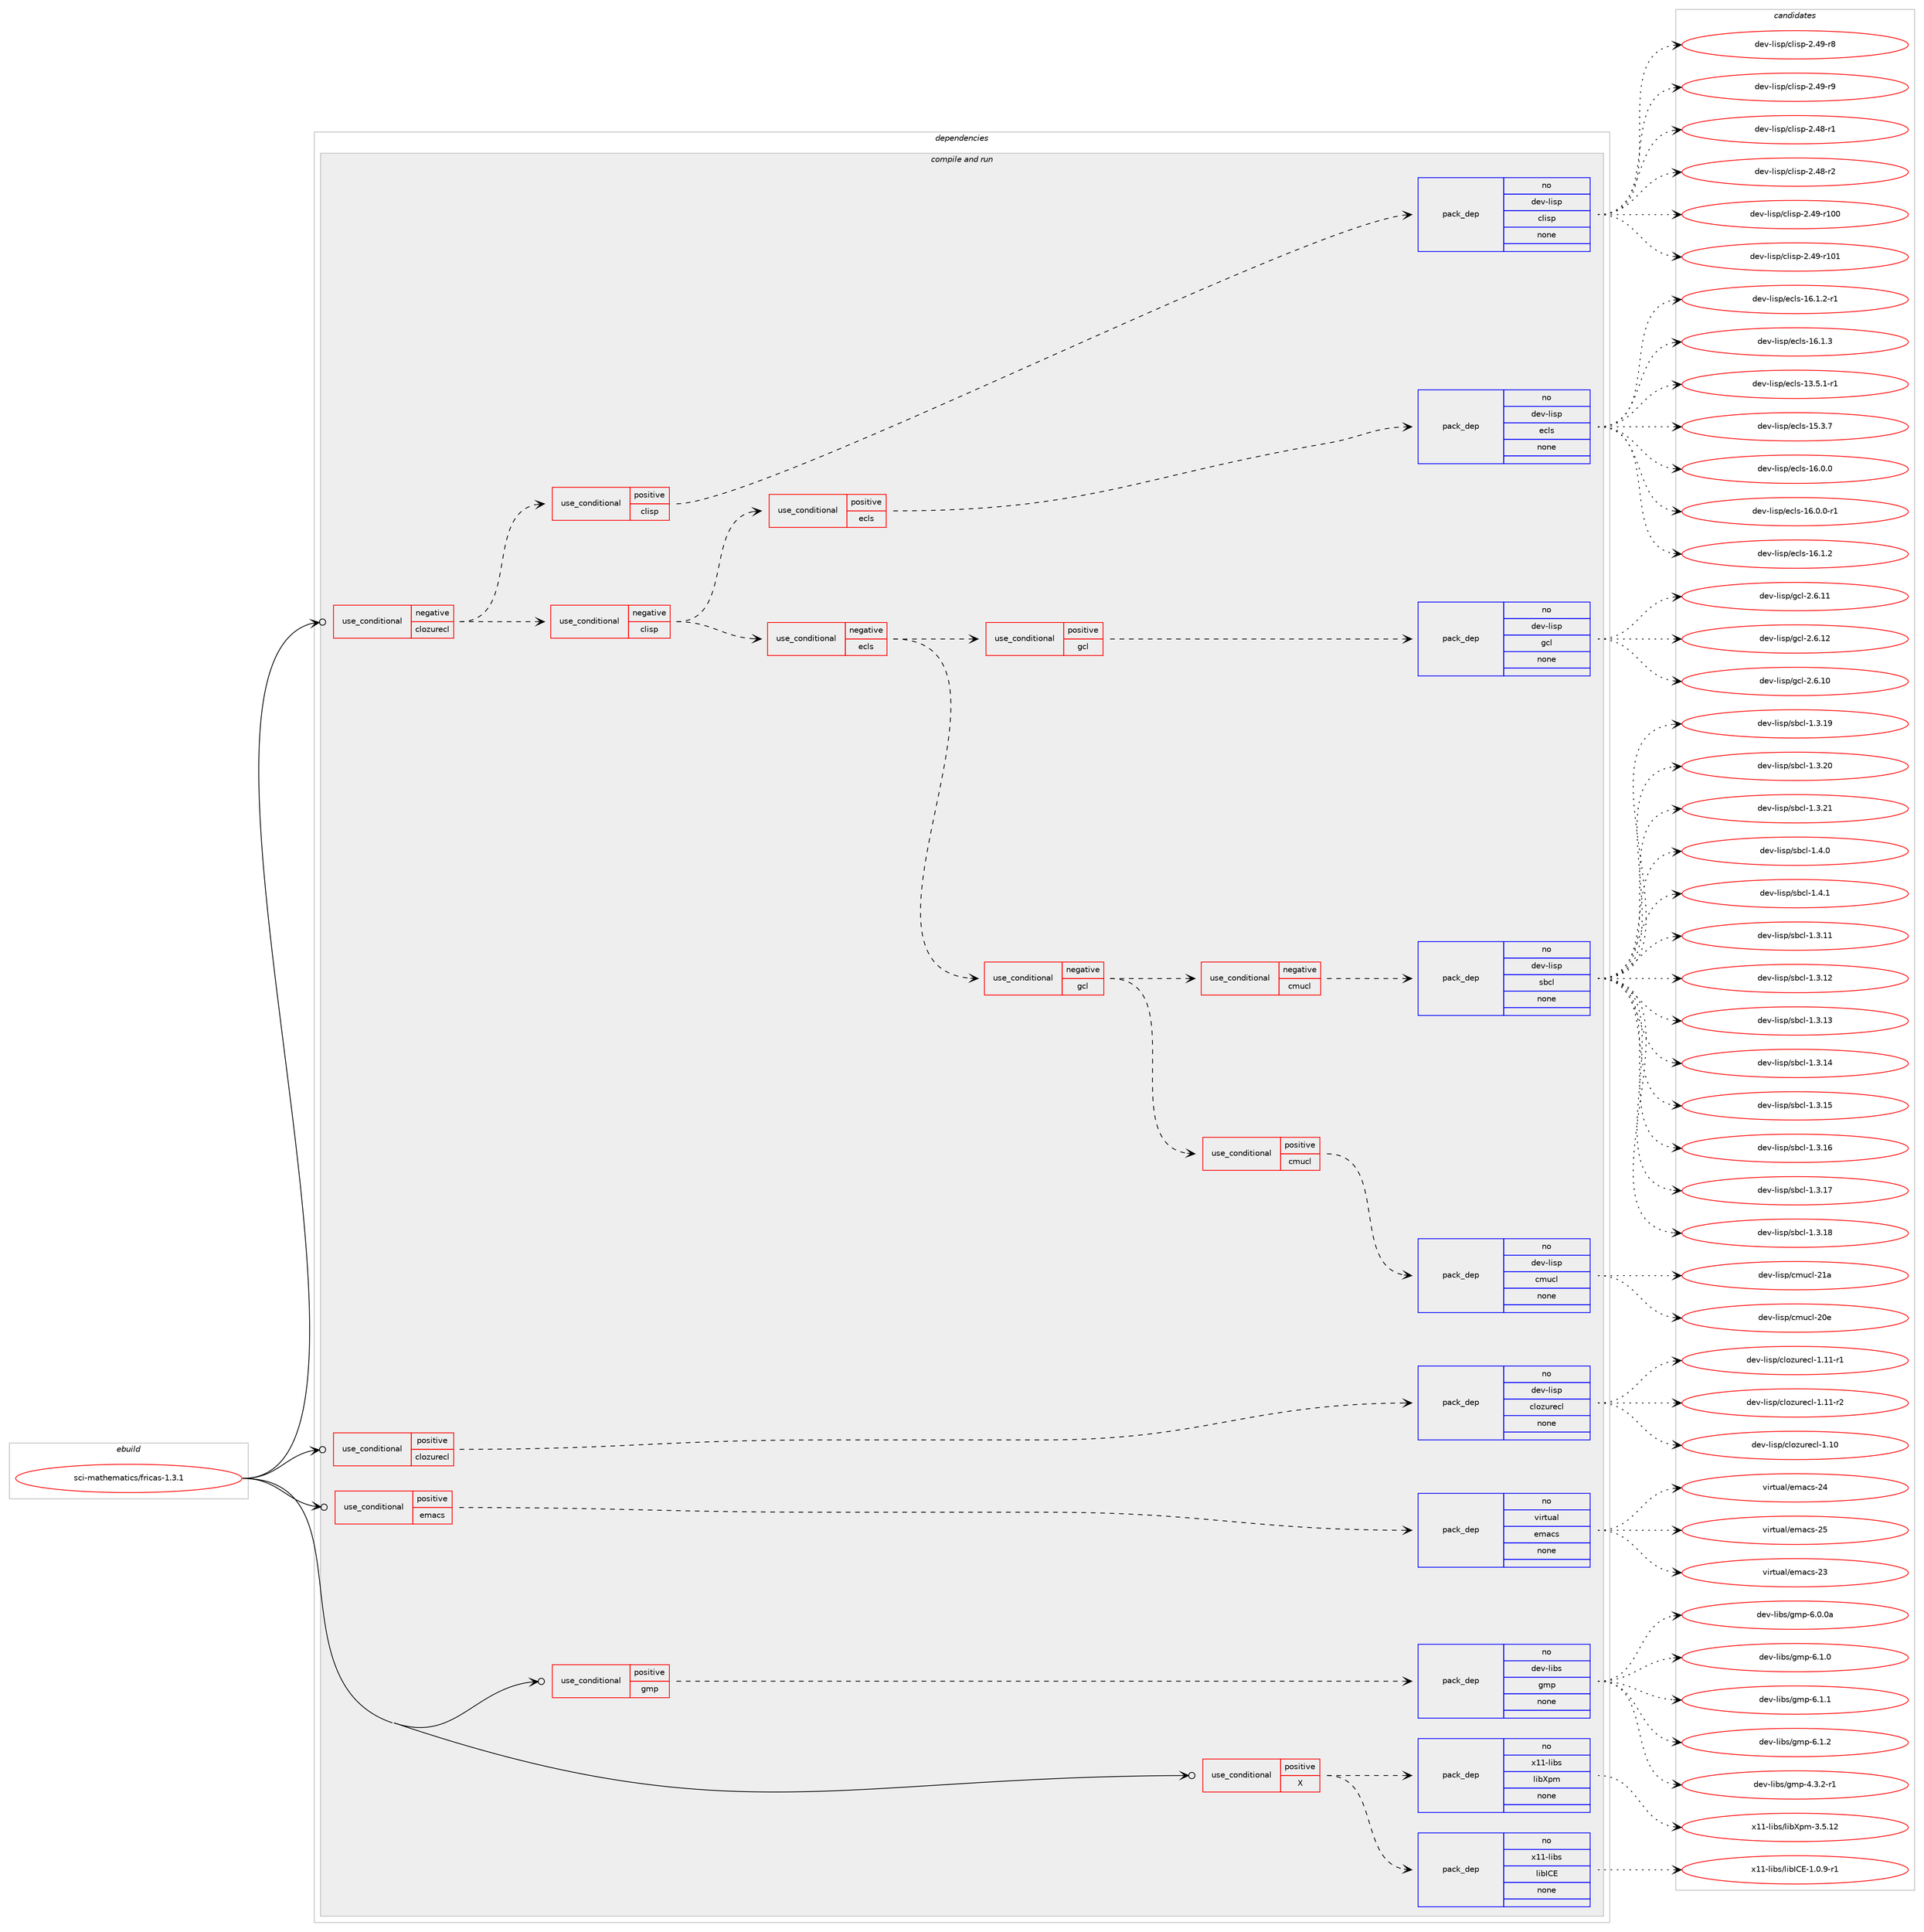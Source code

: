 digraph prolog {

# *************
# Graph options
# *************

newrank=true;
concentrate=true;
compound=true;
graph [rankdir=LR,fontname=Helvetica,fontsize=10,ranksep=1.5];#, ranksep=2.5, nodesep=0.2];
edge  [arrowhead=vee];
node  [fontname=Helvetica,fontsize=10];

# **********
# The ebuild
# **********

subgraph cluster_leftcol {
color=gray;
rank=same;
label=<<i>ebuild</i>>;
id [label="sci-mathematics/fricas-1.3.1", color=red, width=4, href="../sci-mathematics/fricas-1.3.1.svg"];
}

# ****************
# The dependencies
# ****************

subgraph cluster_midcol {
color=gray;
label=<<i>dependencies</i>>;
subgraph cluster_compile {
fillcolor="#eeeeee";
style=filled;
label=<<i>compile</i>>;
}
subgraph cluster_compileandrun {
fillcolor="#eeeeee";
style=filled;
label=<<i>compile and run</i>>;
subgraph cond111336 {
dependency455032 [label=<<TABLE BORDER="0" CELLBORDER="1" CELLSPACING="0" CELLPADDING="4"><TR><TD ROWSPAN="3" CELLPADDING="10">use_conditional</TD></TR><TR><TD>negative</TD></TR><TR><TD>clozurecl</TD></TR></TABLE>>, shape=none, color=red];
subgraph cond111337 {
dependency455033 [label=<<TABLE BORDER="0" CELLBORDER="1" CELLSPACING="0" CELLPADDING="4"><TR><TD ROWSPAN="3" CELLPADDING="10">use_conditional</TD></TR><TR><TD>positive</TD></TR><TR><TD>clisp</TD></TR></TABLE>>, shape=none, color=red];
subgraph pack335740 {
dependency455034 [label=<<TABLE BORDER="0" CELLBORDER="1" CELLSPACING="0" CELLPADDING="4" WIDTH="220"><TR><TD ROWSPAN="6" CELLPADDING="30">pack_dep</TD></TR><TR><TD WIDTH="110">no</TD></TR><TR><TD>dev-lisp</TD></TR><TR><TD>clisp</TD></TR><TR><TD>none</TD></TR><TR><TD></TD></TR></TABLE>>, shape=none, color=blue];
}
dependency455033:e -> dependency455034:w [weight=20,style="dashed",arrowhead="vee"];
}
dependency455032:e -> dependency455033:w [weight=20,style="dashed",arrowhead="vee"];
subgraph cond111338 {
dependency455035 [label=<<TABLE BORDER="0" CELLBORDER="1" CELLSPACING="0" CELLPADDING="4"><TR><TD ROWSPAN="3" CELLPADDING="10">use_conditional</TD></TR><TR><TD>negative</TD></TR><TR><TD>clisp</TD></TR></TABLE>>, shape=none, color=red];
subgraph cond111339 {
dependency455036 [label=<<TABLE BORDER="0" CELLBORDER="1" CELLSPACING="0" CELLPADDING="4"><TR><TD ROWSPAN="3" CELLPADDING="10">use_conditional</TD></TR><TR><TD>positive</TD></TR><TR><TD>ecls</TD></TR></TABLE>>, shape=none, color=red];
subgraph pack335741 {
dependency455037 [label=<<TABLE BORDER="0" CELLBORDER="1" CELLSPACING="0" CELLPADDING="4" WIDTH="220"><TR><TD ROWSPAN="6" CELLPADDING="30">pack_dep</TD></TR><TR><TD WIDTH="110">no</TD></TR><TR><TD>dev-lisp</TD></TR><TR><TD>ecls</TD></TR><TR><TD>none</TD></TR><TR><TD></TD></TR></TABLE>>, shape=none, color=blue];
}
dependency455036:e -> dependency455037:w [weight=20,style="dashed",arrowhead="vee"];
}
dependency455035:e -> dependency455036:w [weight=20,style="dashed",arrowhead="vee"];
subgraph cond111340 {
dependency455038 [label=<<TABLE BORDER="0" CELLBORDER="1" CELLSPACING="0" CELLPADDING="4"><TR><TD ROWSPAN="3" CELLPADDING="10">use_conditional</TD></TR><TR><TD>negative</TD></TR><TR><TD>ecls</TD></TR></TABLE>>, shape=none, color=red];
subgraph cond111341 {
dependency455039 [label=<<TABLE BORDER="0" CELLBORDER="1" CELLSPACING="0" CELLPADDING="4"><TR><TD ROWSPAN="3" CELLPADDING="10">use_conditional</TD></TR><TR><TD>positive</TD></TR><TR><TD>gcl</TD></TR></TABLE>>, shape=none, color=red];
subgraph pack335742 {
dependency455040 [label=<<TABLE BORDER="0" CELLBORDER="1" CELLSPACING="0" CELLPADDING="4" WIDTH="220"><TR><TD ROWSPAN="6" CELLPADDING="30">pack_dep</TD></TR><TR><TD WIDTH="110">no</TD></TR><TR><TD>dev-lisp</TD></TR><TR><TD>gcl</TD></TR><TR><TD>none</TD></TR><TR><TD></TD></TR></TABLE>>, shape=none, color=blue];
}
dependency455039:e -> dependency455040:w [weight=20,style="dashed",arrowhead="vee"];
}
dependency455038:e -> dependency455039:w [weight=20,style="dashed",arrowhead="vee"];
subgraph cond111342 {
dependency455041 [label=<<TABLE BORDER="0" CELLBORDER="1" CELLSPACING="0" CELLPADDING="4"><TR><TD ROWSPAN="3" CELLPADDING="10">use_conditional</TD></TR><TR><TD>negative</TD></TR><TR><TD>gcl</TD></TR></TABLE>>, shape=none, color=red];
subgraph cond111343 {
dependency455042 [label=<<TABLE BORDER="0" CELLBORDER="1" CELLSPACING="0" CELLPADDING="4"><TR><TD ROWSPAN="3" CELLPADDING="10">use_conditional</TD></TR><TR><TD>positive</TD></TR><TR><TD>cmucl</TD></TR></TABLE>>, shape=none, color=red];
subgraph pack335743 {
dependency455043 [label=<<TABLE BORDER="0" CELLBORDER="1" CELLSPACING="0" CELLPADDING="4" WIDTH="220"><TR><TD ROWSPAN="6" CELLPADDING="30">pack_dep</TD></TR><TR><TD WIDTH="110">no</TD></TR><TR><TD>dev-lisp</TD></TR><TR><TD>cmucl</TD></TR><TR><TD>none</TD></TR><TR><TD></TD></TR></TABLE>>, shape=none, color=blue];
}
dependency455042:e -> dependency455043:w [weight=20,style="dashed",arrowhead="vee"];
}
dependency455041:e -> dependency455042:w [weight=20,style="dashed",arrowhead="vee"];
subgraph cond111344 {
dependency455044 [label=<<TABLE BORDER="0" CELLBORDER="1" CELLSPACING="0" CELLPADDING="4"><TR><TD ROWSPAN="3" CELLPADDING="10">use_conditional</TD></TR><TR><TD>negative</TD></TR><TR><TD>cmucl</TD></TR></TABLE>>, shape=none, color=red];
subgraph pack335744 {
dependency455045 [label=<<TABLE BORDER="0" CELLBORDER="1" CELLSPACING="0" CELLPADDING="4" WIDTH="220"><TR><TD ROWSPAN="6" CELLPADDING="30">pack_dep</TD></TR><TR><TD WIDTH="110">no</TD></TR><TR><TD>dev-lisp</TD></TR><TR><TD>sbcl</TD></TR><TR><TD>none</TD></TR><TR><TD></TD></TR></TABLE>>, shape=none, color=blue];
}
dependency455044:e -> dependency455045:w [weight=20,style="dashed",arrowhead="vee"];
}
dependency455041:e -> dependency455044:w [weight=20,style="dashed",arrowhead="vee"];
}
dependency455038:e -> dependency455041:w [weight=20,style="dashed",arrowhead="vee"];
}
dependency455035:e -> dependency455038:w [weight=20,style="dashed",arrowhead="vee"];
}
dependency455032:e -> dependency455035:w [weight=20,style="dashed",arrowhead="vee"];
}
id:e -> dependency455032:w [weight=20,style="solid",arrowhead="odotvee"];
subgraph cond111345 {
dependency455046 [label=<<TABLE BORDER="0" CELLBORDER="1" CELLSPACING="0" CELLPADDING="4"><TR><TD ROWSPAN="3" CELLPADDING="10">use_conditional</TD></TR><TR><TD>positive</TD></TR><TR><TD>X</TD></TR></TABLE>>, shape=none, color=red];
subgraph pack335745 {
dependency455047 [label=<<TABLE BORDER="0" CELLBORDER="1" CELLSPACING="0" CELLPADDING="4" WIDTH="220"><TR><TD ROWSPAN="6" CELLPADDING="30">pack_dep</TD></TR><TR><TD WIDTH="110">no</TD></TR><TR><TD>x11-libs</TD></TR><TR><TD>libXpm</TD></TR><TR><TD>none</TD></TR><TR><TD></TD></TR></TABLE>>, shape=none, color=blue];
}
dependency455046:e -> dependency455047:w [weight=20,style="dashed",arrowhead="vee"];
subgraph pack335746 {
dependency455048 [label=<<TABLE BORDER="0" CELLBORDER="1" CELLSPACING="0" CELLPADDING="4" WIDTH="220"><TR><TD ROWSPAN="6" CELLPADDING="30">pack_dep</TD></TR><TR><TD WIDTH="110">no</TD></TR><TR><TD>x11-libs</TD></TR><TR><TD>libICE</TD></TR><TR><TD>none</TD></TR><TR><TD></TD></TR></TABLE>>, shape=none, color=blue];
}
dependency455046:e -> dependency455048:w [weight=20,style="dashed",arrowhead="vee"];
}
id:e -> dependency455046:w [weight=20,style="solid",arrowhead="odotvee"];
subgraph cond111346 {
dependency455049 [label=<<TABLE BORDER="0" CELLBORDER="1" CELLSPACING="0" CELLPADDING="4"><TR><TD ROWSPAN="3" CELLPADDING="10">use_conditional</TD></TR><TR><TD>positive</TD></TR><TR><TD>clozurecl</TD></TR></TABLE>>, shape=none, color=red];
subgraph pack335747 {
dependency455050 [label=<<TABLE BORDER="0" CELLBORDER="1" CELLSPACING="0" CELLPADDING="4" WIDTH="220"><TR><TD ROWSPAN="6" CELLPADDING="30">pack_dep</TD></TR><TR><TD WIDTH="110">no</TD></TR><TR><TD>dev-lisp</TD></TR><TR><TD>clozurecl</TD></TR><TR><TD>none</TD></TR><TR><TD></TD></TR></TABLE>>, shape=none, color=blue];
}
dependency455049:e -> dependency455050:w [weight=20,style="dashed",arrowhead="vee"];
}
id:e -> dependency455049:w [weight=20,style="solid",arrowhead="odotvee"];
subgraph cond111347 {
dependency455051 [label=<<TABLE BORDER="0" CELLBORDER="1" CELLSPACING="0" CELLPADDING="4"><TR><TD ROWSPAN="3" CELLPADDING="10">use_conditional</TD></TR><TR><TD>positive</TD></TR><TR><TD>emacs</TD></TR></TABLE>>, shape=none, color=red];
subgraph pack335748 {
dependency455052 [label=<<TABLE BORDER="0" CELLBORDER="1" CELLSPACING="0" CELLPADDING="4" WIDTH="220"><TR><TD ROWSPAN="6" CELLPADDING="30">pack_dep</TD></TR><TR><TD WIDTH="110">no</TD></TR><TR><TD>virtual</TD></TR><TR><TD>emacs</TD></TR><TR><TD>none</TD></TR><TR><TD></TD></TR></TABLE>>, shape=none, color=blue];
}
dependency455051:e -> dependency455052:w [weight=20,style="dashed",arrowhead="vee"];
}
id:e -> dependency455051:w [weight=20,style="solid",arrowhead="odotvee"];
subgraph cond111348 {
dependency455053 [label=<<TABLE BORDER="0" CELLBORDER="1" CELLSPACING="0" CELLPADDING="4"><TR><TD ROWSPAN="3" CELLPADDING="10">use_conditional</TD></TR><TR><TD>positive</TD></TR><TR><TD>gmp</TD></TR></TABLE>>, shape=none, color=red];
subgraph pack335749 {
dependency455054 [label=<<TABLE BORDER="0" CELLBORDER="1" CELLSPACING="0" CELLPADDING="4" WIDTH="220"><TR><TD ROWSPAN="6" CELLPADDING="30">pack_dep</TD></TR><TR><TD WIDTH="110">no</TD></TR><TR><TD>dev-libs</TD></TR><TR><TD>gmp</TD></TR><TR><TD>none</TD></TR><TR><TD></TD></TR></TABLE>>, shape=none, color=blue];
}
dependency455053:e -> dependency455054:w [weight=20,style="dashed",arrowhead="vee"];
}
id:e -> dependency455053:w [weight=20,style="solid",arrowhead="odotvee"];
}
subgraph cluster_run {
fillcolor="#eeeeee";
style=filled;
label=<<i>run</i>>;
}
}

# **************
# The candidates
# **************

subgraph cluster_choices {
rank=same;
color=gray;
label=<<i>candidates</i>>;

subgraph choice335740 {
color=black;
nodesep=1;
choice10010111845108105115112479910810511511245504652564511449 [label="dev-lisp/clisp-2.48-r1", color=red, width=4,href="../dev-lisp/clisp-2.48-r1.svg"];
choice10010111845108105115112479910810511511245504652564511450 [label="dev-lisp/clisp-2.48-r2", color=red, width=4,href="../dev-lisp/clisp-2.48-r2.svg"];
choice100101118451081051151124799108105115112455046525745114494848 [label="dev-lisp/clisp-2.49-r100", color=red, width=4,href="../dev-lisp/clisp-2.49-r100.svg"];
choice100101118451081051151124799108105115112455046525745114494849 [label="dev-lisp/clisp-2.49-r101", color=red, width=4,href="../dev-lisp/clisp-2.49-r101.svg"];
choice10010111845108105115112479910810511511245504652574511456 [label="dev-lisp/clisp-2.49-r8", color=red, width=4,href="../dev-lisp/clisp-2.49-r8.svg"];
choice10010111845108105115112479910810511511245504652574511457 [label="dev-lisp/clisp-2.49-r9", color=red, width=4,href="../dev-lisp/clisp-2.49-r9.svg"];
dependency455034:e -> choice10010111845108105115112479910810511511245504652564511449:w [style=dotted,weight="100"];
dependency455034:e -> choice10010111845108105115112479910810511511245504652564511450:w [style=dotted,weight="100"];
dependency455034:e -> choice100101118451081051151124799108105115112455046525745114494848:w [style=dotted,weight="100"];
dependency455034:e -> choice100101118451081051151124799108105115112455046525745114494849:w [style=dotted,weight="100"];
dependency455034:e -> choice10010111845108105115112479910810511511245504652574511456:w [style=dotted,weight="100"];
dependency455034:e -> choice10010111845108105115112479910810511511245504652574511457:w [style=dotted,weight="100"];
}
subgraph choice335741 {
color=black;
nodesep=1;
choice100101118451081051151124710199108115454951465346494511449 [label="dev-lisp/ecls-13.5.1-r1", color=red, width=4,href="../dev-lisp/ecls-13.5.1-r1.svg"];
choice10010111845108105115112471019910811545495346514655 [label="dev-lisp/ecls-15.3.7", color=red, width=4,href="../dev-lisp/ecls-15.3.7.svg"];
choice10010111845108105115112471019910811545495446484648 [label="dev-lisp/ecls-16.0.0", color=red, width=4,href="../dev-lisp/ecls-16.0.0.svg"];
choice100101118451081051151124710199108115454954464846484511449 [label="dev-lisp/ecls-16.0.0-r1", color=red, width=4,href="../dev-lisp/ecls-16.0.0-r1.svg"];
choice10010111845108105115112471019910811545495446494650 [label="dev-lisp/ecls-16.1.2", color=red, width=4,href="../dev-lisp/ecls-16.1.2.svg"];
choice100101118451081051151124710199108115454954464946504511449 [label="dev-lisp/ecls-16.1.2-r1", color=red, width=4,href="../dev-lisp/ecls-16.1.2-r1.svg"];
choice10010111845108105115112471019910811545495446494651 [label="dev-lisp/ecls-16.1.3", color=red, width=4,href="../dev-lisp/ecls-16.1.3.svg"];
dependency455037:e -> choice100101118451081051151124710199108115454951465346494511449:w [style=dotted,weight="100"];
dependency455037:e -> choice10010111845108105115112471019910811545495346514655:w [style=dotted,weight="100"];
dependency455037:e -> choice10010111845108105115112471019910811545495446484648:w [style=dotted,weight="100"];
dependency455037:e -> choice100101118451081051151124710199108115454954464846484511449:w [style=dotted,weight="100"];
dependency455037:e -> choice10010111845108105115112471019910811545495446494650:w [style=dotted,weight="100"];
dependency455037:e -> choice100101118451081051151124710199108115454954464946504511449:w [style=dotted,weight="100"];
dependency455037:e -> choice10010111845108105115112471019910811545495446494651:w [style=dotted,weight="100"];
}
subgraph choice335742 {
color=black;
nodesep=1;
choice10010111845108105115112471039910845504654464948 [label="dev-lisp/gcl-2.6.10", color=red, width=4,href="../dev-lisp/gcl-2.6.10.svg"];
choice10010111845108105115112471039910845504654464949 [label="dev-lisp/gcl-2.6.11", color=red, width=4,href="../dev-lisp/gcl-2.6.11.svg"];
choice10010111845108105115112471039910845504654464950 [label="dev-lisp/gcl-2.6.12", color=red, width=4,href="../dev-lisp/gcl-2.6.12.svg"];
dependency455040:e -> choice10010111845108105115112471039910845504654464948:w [style=dotted,weight="100"];
dependency455040:e -> choice10010111845108105115112471039910845504654464949:w [style=dotted,weight="100"];
dependency455040:e -> choice10010111845108105115112471039910845504654464950:w [style=dotted,weight="100"];
}
subgraph choice335743 {
color=black;
nodesep=1;
choice10010111845108105115112479910911799108455048101 [label="dev-lisp/cmucl-20e", color=red, width=4,href="../dev-lisp/cmucl-20e.svg"];
choice1001011184510810511511247991091179910845504997 [label="dev-lisp/cmucl-21a", color=red, width=4,href="../dev-lisp/cmucl-21a.svg"];
dependency455043:e -> choice10010111845108105115112479910911799108455048101:w [style=dotted,weight="100"];
dependency455043:e -> choice1001011184510810511511247991091179910845504997:w [style=dotted,weight="100"];
}
subgraph choice335744 {
color=black;
nodesep=1;
choice1001011184510810511511247115989910845494651464949 [label="dev-lisp/sbcl-1.3.11", color=red, width=4,href="../dev-lisp/sbcl-1.3.11.svg"];
choice1001011184510810511511247115989910845494651464950 [label="dev-lisp/sbcl-1.3.12", color=red, width=4,href="../dev-lisp/sbcl-1.3.12.svg"];
choice1001011184510810511511247115989910845494651464951 [label="dev-lisp/sbcl-1.3.13", color=red, width=4,href="../dev-lisp/sbcl-1.3.13.svg"];
choice1001011184510810511511247115989910845494651464952 [label="dev-lisp/sbcl-1.3.14", color=red, width=4,href="../dev-lisp/sbcl-1.3.14.svg"];
choice1001011184510810511511247115989910845494651464953 [label="dev-lisp/sbcl-1.3.15", color=red, width=4,href="../dev-lisp/sbcl-1.3.15.svg"];
choice1001011184510810511511247115989910845494651464954 [label="dev-lisp/sbcl-1.3.16", color=red, width=4,href="../dev-lisp/sbcl-1.3.16.svg"];
choice1001011184510810511511247115989910845494651464955 [label="dev-lisp/sbcl-1.3.17", color=red, width=4,href="../dev-lisp/sbcl-1.3.17.svg"];
choice1001011184510810511511247115989910845494651464956 [label="dev-lisp/sbcl-1.3.18", color=red, width=4,href="../dev-lisp/sbcl-1.3.18.svg"];
choice1001011184510810511511247115989910845494651464957 [label="dev-lisp/sbcl-1.3.19", color=red, width=4,href="../dev-lisp/sbcl-1.3.19.svg"];
choice1001011184510810511511247115989910845494651465048 [label="dev-lisp/sbcl-1.3.20", color=red, width=4,href="../dev-lisp/sbcl-1.3.20.svg"];
choice1001011184510810511511247115989910845494651465049 [label="dev-lisp/sbcl-1.3.21", color=red, width=4,href="../dev-lisp/sbcl-1.3.21.svg"];
choice10010111845108105115112471159899108454946524648 [label="dev-lisp/sbcl-1.4.0", color=red, width=4,href="../dev-lisp/sbcl-1.4.0.svg"];
choice10010111845108105115112471159899108454946524649 [label="dev-lisp/sbcl-1.4.1", color=red, width=4,href="../dev-lisp/sbcl-1.4.1.svg"];
dependency455045:e -> choice1001011184510810511511247115989910845494651464949:w [style=dotted,weight="100"];
dependency455045:e -> choice1001011184510810511511247115989910845494651464950:w [style=dotted,weight="100"];
dependency455045:e -> choice1001011184510810511511247115989910845494651464951:w [style=dotted,weight="100"];
dependency455045:e -> choice1001011184510810511511247115989910845494651464952:w [style=dotted,weight="100"];
dependency455045:e -> choice1001011184510810511511247115989910845494651464953:w [style=dotted,weight="100"];
dependency455045:e -> choice1001011184510810511511247115989910845494651464954:w [style=dotted,weight="100"];
dependency455045:e -> choice1001011184510810511511247115989910845494651464955:w [style=dotted,weight="100"];
dependency455045:e -> choice1001011184510810511511247115989910845494651464956:w [style=dotted,weight="100"];
dependency455045:e -> choice1001011184510810511511247115989910845494651464957:w [style=dotted,weight="100"];
dependency455045:e -> choice1001011184510810511511247115989910845494651465048:w [style=dotted,weight="100"];
dependency455045:e -> choice1001011184510810511511247115989910845494651465049:w [style=dotted,weight="100"];
dependency455045:e -> choice10010111845108105115112471159899108454946524648:w [style=dotted,weight="100"];
dependency455045:e -> choice10010111845108105115112471159899108454946524649:w [style=dotted,weight="100"];
}
subgraph choice335745 {
color=black;
nodesep=1;
choice1204949451081059811547108105988811210945514653464950 [label="x11-libs/libXpm-3.5.12", color=red, width=4,href="../x11-libs/libXpm-3.5.12.svg"];
dependency455047:e -> choice1204949451081059811547108105988811210945514653464950:w [style=dotted,weight="100"];
}
subgraph choice335746 {
color=black;
nodesep=1;
choice1204949451081059811547108105987367694549464846574511449 [label="x11-libs/libICE-1.0.9-r1", color=red, width=4,href="../x11-libs/libICE-1.0.9-r1.svg"];
dependency455048:e -> choice1204949451081059811547108105987367694549464846574511449:w [style=dotted,weight="100"];
}
subgraph choice335747 {
color=black;
nodesep=1;
choice100101118451081051151124799108111122117114101991084549464948 [label="dev-lisp/clozurecl-1.10", color=red, width=4,href="../dev-lisp/clozurecl-1.10.svg"];
choice1001011184510810511511247991081111221171141019910845494649494511449 [label="dev-lisp/clozurecl-1.11-r1", color=red, width=4,href="../dev-lisp/clozurecl-1.11-r1.svg"];
choice1001011184510810511511247991081111221171141019910845494649494511450 [label="dev-lisp/clozurecl-1.11-r2", color=red, width=4,href="../dev-lisp/clozurecl-1.11-r2.svg"];
dependency455050:e -> choice100101118451081051151124799108111122117114101991084549464948:w [style=dotted,weight="100"];
dependency455050:e -> choice1001011184510810511511247991081111221171141019910845494649494511449:w [style=dotted,weight="100"];
dependency455050:e -> choice1001011184510810511511247991081111221171141019910845494649494511450:w [style=dotted,weight="100"];
}
subgraph choice335748 {
color=black;
nodesep=1;
choice11810511411611797108471011099799115455051 [label="virtual/emacs-23", color=red, width=4,href="../virtual/emacs-23.svg"];
choice11810511411611797108471011099799115455052 [label="virtual/emacs-24", color=red, width=4,href="../virtual/emacs-24.svg"];
choice11810511411611797108471011099799115455053 [label="virtual/emacs-25", color=red, width=4,href="../virtual/emacs-25.svg"];
dependency455052:e -> choice11810511411611797108471011099799115455051:w [style=dotted,weight="100"];
dependency455052:e -> choice11810511411611797108471011099799115455052:w [style=dotted,weight="100"];
dependency455052:e -> choice11810511411611797108471011099799115455053:w [style=dotted,weight="100"];
}
subgraph choice335749 {
color=black;
nodesep=1;
choice1001011184510810598115471031091124552465146504511449 [label="dev-libs/gmp-4.3.2-r1", color=red, width=4,href="../dev-libs/gmp-4.3.2-r1.svg"];
choice10010111845108105981154710310911245544648464897 [label="dev-libs/gmp-6.0.0a", color=red, width=4,href="../dev-libs/gmp-6.0.0a.svg"];
choice100101118451081059811547103109112455446494648 [label="dev-libs/gmp-6.1.0", color=red, width=4,href="../dev-libs/gmp-6.1.0.svg"];
choice100101118451081059811547103109112455446494649 [label="dev-libs/gmp-6.1.1", color=red, width=4,href="../dev-libs/gmp-6.1.1.svg"];
choice100101118451081059811547103109112455446494650 [label="dev-libs/gmp-6.1.2", color=red, width=4,href="../dev-libs/gmp-6.1.2.svg"];
dependency455054:e -> choice1001011184510810598115471031091124552465146504511449:w [style=dotted,weight="100"];
dependency455054:e -> choice10010111845108105981154710310911245544648464897:w [style=dotted,weight="100"];
dependency455054:e -> choice100101118451081059811547103109112455446494648:w [style=dotted,weight="100"];
dependency455054:e -> choice100101118451081059811547103109112455446494649:w [style=dotted,weight="100"];
dependency455054:e -> choice100101118451081059811547103109112455446494650:w [style=dotted,weight="100"];
}
}

}

